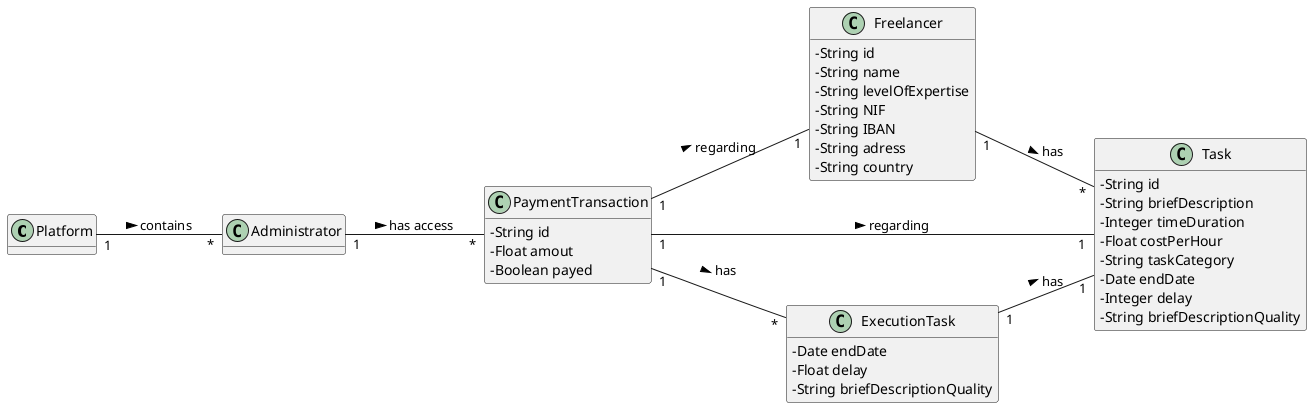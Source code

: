 @startuml
hide methods
left to right direction
skinparam classAttributeIconSize 0


class Platform {
}

class Freelancer {
  -String id
  -String name
  -String levelOfExpertise
  -String NIF
  -String IBAN
  -String adress
  -String country
}

class Task{
  -String id
  -String briefDescription
  -Integer timeDuration
  -Float costPerHour
  -String taskCategory
  -Date endDate
  -Integer delay
  -String briefDescriptionQuality
  }

class PaymentTransaction {
  -String id
  -Float amout
  -Boolean payed
  }

class ExecutionTask {
  -Date endDate
  -Float delay
  -String briefDescriptionQuality
  }

class Administrator {
  }


Platform "1" -- "*" Administrator : contains >
Administrator "1" -- "*" PaymentTransaction: has access >
Freelancer "1" -- "*" Task: has >
PaymentTransaction "1" -- "1" Freelancer: regarding >
PaymentTransaction "1" -- "1" Task: regarding >
PaymentTransaction "1" -- "*" ExecutionTask: has >
ExecutionTask "1" -- "1" Task: has >

@enduml
